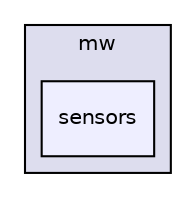 digraph "sensors" {
  compound=true
  node [ fontsize="10", fontname="Helvetica"];
  edge [ labelfontsize="10", labelfontname="Helvetica"];
  subgraph clusterdir_622605b5fc87a1221dd66225202096f9 {
    graph [ bgcolor="#ddddee", pencolor="black", label="mw" fontname="Helvetica", fontsize="10", URL="dir_622605b5fc87a1221dd66225202096f9.html"]
  dir_df123555319038bcf9f919c48d80be61 [shape=box, label="sensors", style="filled", fillcolor="#eeeeff", pencolor="black", URL="dir_df123555319038bcf9f919c48d80be61.html"];
  }
}
